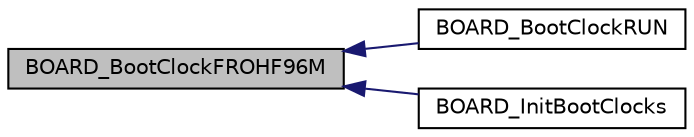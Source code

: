 digraph "BOARD_BootClockFROHF96M"
{
  edge [fontname="Helvetica",fontsize="10",labelfontname="Helvetica",labelfontsize="10"];
  node [fontname="Helvetica",fontsize="10",shape=record];
  rankdir="LR";
  Node5 [label="BOARD_BootClockFROHF96M",height=0.2,width=0.4,color="black", fillcolor="grey75", style="filled", fontcolor="black"];
  Node5 -> Node6 [dir="back",color="midnightblue",fontsize="10",style="solid",fontname="Helvetica"];
  Node6 [label="BOARD_BootClockRUN",height=0.2,width=0.4,color="black", fillcolor="white", style="filled",URL="$lpc55s69_8c.html#a5e69c4eff0fd5236bbb0ff4e1d5a7a7e",tooltip="Kinetis style Wrapper API for handling all Clock related configurations. "];
  Node5 -> Node7 [dir="back",color="midnightblue",fontsize="10",style="solid",fontname="Helvetica"];
  Node7 [label="BOARD_InitBootClocks",height=0.2,width=0.4,color="black", fillcolor="white", style="filled",URL="$evk-mimxrt1064_2clock__config_8h.html#a09a9a2026d4c394534e528d519370d3e",tooltip="This function executes default configuration of clocks. "];
}
